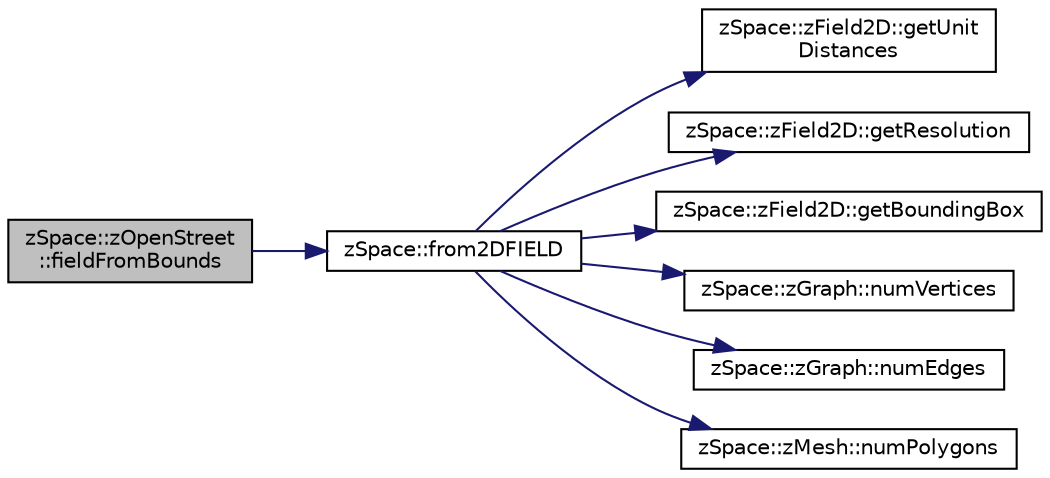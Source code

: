 digraph "zSpace::zOpenStreet::fieldFromBounds"
{
 // LATEX_PDF_SIZE
  edge [fontname="Helvetica",fontsize="10",labelfontname="Helvetica",labelfontsize="10"];
  node [fontname="Helvetica",fontsize="10",shape=record];
  rankdir="LR";
  Node30 [label="zSpace::zOpenStreet\l::fieldFromBounds",height=0.2,width=0.4,color="black", fillcolor="grey75", style="filled", fontcolor="black",tooltip="This method computes the scalar field from the bounds and input resolution. It also computes the fiel..."];
  Node30 -> Node31 [color="midnightblue",fontsize="10",style="solid",fontname="Helvetica"];
  Node31 [label="zSpace::from2DFIELD",height=0.2,width=0.4,color="black", fillcolor="white", style="filled",URL="$group__z_i_o___mesh.html#ga9501fa762906c00a7e243a21ceda4a1e",tooltip="This method creates a mesh from the input scalar field."];
  Node31 -> Node32 [color="midnightblue",fontsize="10",style="solid",fontname="Helvetica"];
  Node32 [label="zSpace::zField2D::getUnit\lDistances",height=0.2,width=0.4,color="black", fillcolor="white", style="filled",URL="$classz_space_1_1z_field2_d.html#ab590568f512f105d15af28c67cbcc3ed",tooltip="This method gets the unit distances of the field."];
  Node31 -> Node33 [color="midnightblue",fontsize="10",style="solid",fontname="Helvetica"];
  Node33 [label="zSpace::zField2D::getResolution",height=0.2,width=0.4,color="black", fillcolor="white", style="filled",URL="$classz_space_1_1z_field2_d.html#aed9865d37d4b2c47e44977b0d5e66ddc",tooltip="This method gets the unit distances of the field."];
  Node31 -> Node34 [color="midnightblue",fontsize="10",style="solid",fontname="Helvetica"];
  Node34 [label="zSpace::zField2D::getBoundingBox",height=0.2,width=0.4,color="black", fillcolor="white", style="filled",URL="$classz_space_1_1z_field2_d.html#aec18cdb580199ce1802e5529ab4da29a",tooltip="This method gets the bounds of the field."];
  Node31 -> Node35 [color="midnightblue",fontsize="10",style="solid",fontname="Helvetica"];
  Node35 [label="zSpace::zGraph::numVertices",height=0.2,width=0.4,color="black", fillcolor="white", style="filled",URL="$classz_space_1_1z_graph.html#a32a9a23b93c41033485543e0768e7f6a",tooltip="This method returns the number of vertices in the graph or mesh."];
  Node31 -> Node36 [color="midnightblue",fontsize="10",style="solid",fontname="Helvetica"];
  Node36 [label="zSpace::zGraph::numEdges",height=0.2,width=0.4,color="black", fillcolor="white", style="filled",URL="$classz_space_1_1z_graph.html#a0c062c1592a7264cbf11f652edb25f92",tooltip="This method returns the number of half edges in the graph or mesh."];
  Node31 -> Node37 [color="midnightblue",fontsize="10",style="solid",fontname="Helvetica"];
  Node37 [label="zSpace::zMesh::numPolygons",height=0.2,width=0.4,color="black", fillcolor="white", style="filled",URL="$classz_space_1_1z_mesh.html#a495dcfd61cc83ad601179a0696f23225",tooltip="This method returns the number of polygons in the mesh."];
}
